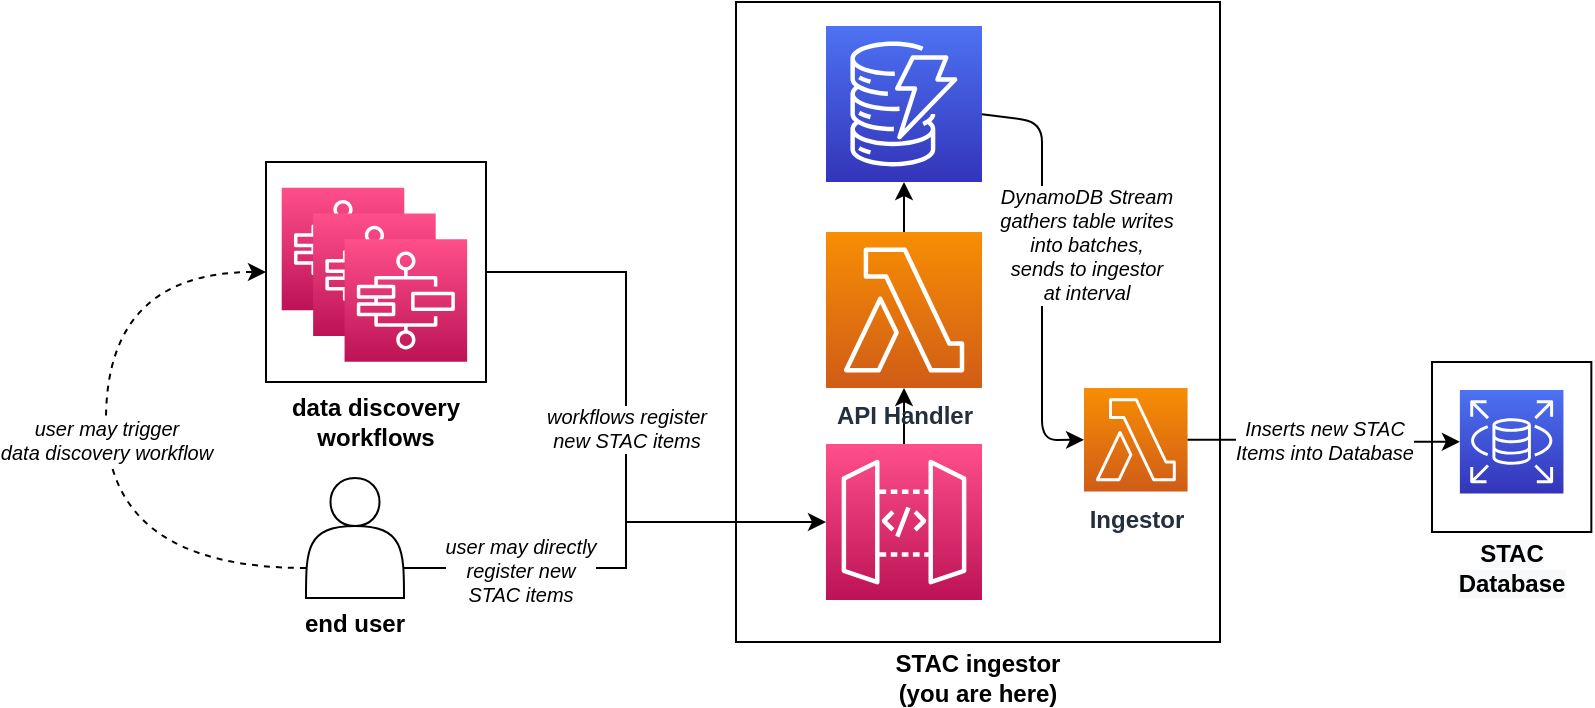 <mxfile>
    <diagram id="C6awfudmIj2i-8Lco_9b" name="Page-1">
        <mxGraphModel dx="312" dy="213" grid="0" gridSize="10" guides="1" tooltips="1" connect="1" arrows="1" fold="1" page="1" pageScale="1" pageWidth="850" pageHeight="1100" math="0" shadow="0">
            <root>
                <mxCell id="0"/>
                <mxCell id="1" parent="0"/>
                <mxCell id="BolRn20qtU3Z9M9oc3L7-20" value="&lt;i style=&quot;color: rgb(0 , 0 , 0) ; font-family: &amp;#34;helvetica&amp;#34; ; font-size: 10px ; font-weight: 400 ; letter-spacing: normal ; text-align: center ; text-indent: 0px ; text-transform: none ; word-spacing: 0px&quot;&gt;workflows register &lt;br&gt;new STAC items&lt;/i&gt;" style="edgeStyle=orthogonalEdgeStyle;rounded=0;orthogonalLoop=1;jettySize=auto;html=1;entryX=0;entryY=0.5;entryDx=0;entryDy=0;entryPerimeter=0;fontSize=10;exitX=1;exitY=0.5;exitDx=0;exitDy=0;" parent="1" source="BolRn20qtU3Z9M9oc3L7-18" target="BolRn20qtU3Z9M9oc3L7-8" edge="1">
                    <mxGeometry x="-0.0" relative="1" as="geometry">
                        <Array as="points">
                            <mxPoint x="370" y="245"/>
                            <mxPoint x="370" y="370"/>
                        </Array>
                        <mxPoint as="offset"/>
                    </mxGeometry>
                </mxCell>
                <mxCell id="BolRn20qtU3Z9M9oc3L7-43" value="" style="group" parent="1" vertex="1" connectable="0">
                    <mxGeometry x="190" y="160" width="110" height="248" as="geometry"/>
                </mxCell>
                <mxCell id="BolRn20qtU3Z9M9oc3L7-38" value="" style="group" parent="BolRn20qtU3Z9M9oc3L7-43" vertex="1" connectable="0">
                    <mxGeometry y="30" width="110" height="120" as="geometry"/>
                </mxCell>
                <mxCell id="BolRn20qtU3Z9M9oc3L7-18" value="&lt;span style=&quot;font-weight: 700&quot;&gt;data discovery workflows&lt;/span&gt;" style="whiteSpace=wrap;html=1;aspect=fixed;verticalAlign=bottom;spacingBottom=-35;spacing=0;" parent="BolRn20qtU3Z9M9oc3L7-38" vertex="1">
                    <mxGeometry width="110" height="110" as="geometry"/>
                </mxCell>
                <mxCell id="BolRn20qtU3Z9M9oc3L7-1" value="" style="sketch=0;points=[[0,0,0],[0.25,0,0],[0.5,0,0],[0.75,0,0],[1,0,0],[0,1,0],[0.25,1,0],[0.5,1,0],[0.75,1,0],[1,1,0],[0,0.25,0],[0,0.5,0],[0,0.75,0],[1,0.25,0],[1,0.5,0],[1,0.75,0]];outlineConnect=0;fontColor=#232F3E;gradientColor=#FF4F8B;gradientDirection=north;fillColor=#BC1356;strokeColor=#ffffff;dashed=0;verticalLabelPosition=bottom;verticalAlign=top;align=center;html=1;fontSize=12;fontStyle=0;aspect=fixed;shape=mxgraph.aws4.resourceIcon;resIcon=mxgraph.aws4.step_functions;" parent="BolRn20qtU3Z9M9oc3L7-38" vertex="1">
                    <mxGeometry x="7.857" y="12.857" width="61.286" height="61.286" as="geometry"/>
                </mxCell>
                <mxCell id="BolRn20qtU3Z9M9oc3L7-2" value="" style="sketch=0;points=[[0,0,0],[0.25,0,0],[0.5,0,0],[0.75,0,0],[1,0,0],[0,1,0],[0.25,1,0],[0.5,1,0],[0.75,1,0],[1,1,0],[0,0.25,0],[0,0.5,0],[0,0.75,0],[1,0.25,0],[1,0.5,0],[1,0.75,0]];outlineConnect=0;fontColor=#232F3E;gradientColor=#FF4F8B;gradientDirection=north;fillColor=#BC1356;strokeColor=#ffffff;dashed=0;verticalLabelPosition=bottom;verticalAlign=top;align=center;html=1;fontSize=12;fontStyle=0;aspect=fixed;shape=mxgraph.aws4.resourceIcon;resIcon=mxgraph.aws4.step_functions;" parent="BolRn20qtU3Z9M9oc3L7-38" vertex="1">
                    <mxGeometry x="23.571" y="25.714" width="61.286" height="61.286" as="geometry"/>
                </mxCell>
                <mxCell id="BolRn20qtU3Z9M9oc3L7-3" value="" style="sketch=0;points=[[0,0,0],[0.25,0,0],[0.5,0,0],[0.75,0,0],[1,0,0],[0,1,0],[0.25,1,0],[0.5,1,0],[0.75,1,0],[1,1,0],[0,0.25,0],[0,0.5,0],[0,0.75,0],[1,0.25,0],[1,0.5,0],[1,0.75,0]];outlineConnect=0;fontColor=#232F3E;gradientColor=#FF4F8B;gradientDirection=north;fillColor=#BC1356;strokeColor=#ffffff;dashed=0;verticalLabelPosition=bottom;verticalAlign=bottom;align=center;html=1;fontSize=12;fontStyle=0;aspect=fixed;shape=mxgraph.aws4.resourceIcon;resIcon=mxgraph.aws4.step_functions;" parent="BolRn20qtU3Z9M9oc3L7-38" vertex="1">
                    <mxGeometry x="39.286" y="38.571" width="61.286" height="61.286" as="geometry"/>
                </mxCell>
                <mxCell id="BolRn20qtU3Z9M9oc3L7-45" value="&lt;i style=&quot;font-size: 10px;&quot;&gt;user may trigger &lt;br style=&quot;font-size: 10px;&quot;&gt;data discovery workflow&lt;/i&gt;" style="edgeStyle=orthogonalEdgeStyle;curved=1;rounded=0;orthogonalLoop=1;jettySize=auto;html=1;entryX=0;entryY=0.5;entryDx=0;entryDy=0;fontSize=10;exitX=0;exitY=0.75;exitDx=0;exitDy=0;dashed=1;" parent="BolRn20qtU3Z9M9oc3L7-43" source="BolRn20qtU3Z9M9oc3L7-41" target="BolRn20qtU3Z9M9oc3L7-18" edge="1">
                    <mxGeometry relative="1" as="geometry">
                        <Array as="points">
                            <mxPoint x="-80" y="233"/>
                            <mxPoint x="-80" y="85"/>
                        </Array>
                    </mxGeometry>
                </mxCell>
                <mxCell id="BolRn20qtU3Z9M9oc3L7-41" value="&lt;b style=&quot;font-size: 12px;&quot;&gt;end user&lt;/b&gt;" style="shape=actor;whiteSpace=wrap;html=1;labelBackgroundColor=none;fontSize=12;verticalAlign=bottom;spacingBottom=-20;spacing=0;" parent="BolRn20qtU3Z9M9oc3L7-43" vertex="1">
                    <mxGeometry x="20" y="188" width="49" height="60" as="geometry"/>
                </mxCell>
                <mxCell id="5" value="" style="group" parent="1" vertex="1" connectable="0">
                    <mxGeometry x="773" y="290" width="79.67" height="85" as="geometry"/>
                </mxCell>
                <mxCell id="BolRn20qtU3Z9M9oc3L7-36" value="&lt;span style=&quot;color: rgb(0 , 0 , 0) ; font-family: &amp;#34;helvetica&amp;#34; ; font-size: 12px ; font-style: normal ; font-weight: 700 ; letter-spacing: normal ; text-align: center ; text-indent: 0px ; text-transform: none ; word-spacing: 0px ; background-color: rgb(248 , 249 , 250) ; display: inline ; float: none&quot;&gt;STAC Database&lt;/span&gt;" style="rounded=0;whiteSpace=wrap;html=1;fontSize=10;verticalAlign=bottom;spacingBottom=-35;" parent="5" vertex="1">
                    <mxGeometry width="79.67" height="85" as="geometry"/>
                </mxCell>
                <mxCell id="BolRn20qtU3Z9M9oc3L7-23" value="" style="sketch=0;points=[[0,0,0],[0.25,0,0],[0.5,0,0],[0.75,0,0],[1,0,0],[0,1,0],[0.25,1,0],[0.5,1,0],[0.75,1,0],[1,1,0],[0,0.25,0],[0,0.5,0],[0,0.75,0],[1,0.25,0],[1,0.5,0],[1,0.75,0]];outlineConnect=0;fontColor=#232F3E;gradientColor=#4D72F3;gradientDirection=north;fillColor=#3334B9;strokeColor=#ffffff;dashed=0;verticalLabelPosition=bottom;verticalAlign=top;align=center;html=1;fontSize=12;fontStyle=0;aspect=fixed;shape=mxgraph.aws4.resourceIcon;resIcon=mxgraph.aws4.rds;" parent="5" vertex="1">
                    <mxGeometry x="13.943" y="14.002" width="51.787" height="51.787" as="geometry"/>
                </mxCell>
                <mxCell id="RfEghbo9T3Lm3zJ97IZA-1" value="" style="shape=image;verticalLabelPosition=bottom;labelBackgroundColor=default;verticalAlign=top;aspect=fixed;imageAspect=0;image=https://upload.wikimedia.org/wikipedia/commons/thumb/2/29/Postgresql_elephant.svg/1985px-Postgresql_elephant.svg.png;" parent="5" vertex="1">
                    <mxGeometry x="53" y="56" width="19.38" height="20" as="geometry"/>
                </mxCell>
                <mxCell id="7" value="" style="group;labelBackgroundColor=none;fontSize=10;" parent="1" vertex="1" connectable="0">
                    <mxGeometry x="425" y="110" width="257.06" height="320" as="geometry"/>
                </mxCell>
                <mxCell id="BolRn20qtU3Z9M9oc3L7-6" value="&lt;span style=&quot;font-weight: 700&quot;&gt;STAC ingestor&lt;/span&gt;&lt;br style=&quot;padding: 0px ; margin: 0px ; font-weight: 700&quot;&gt;&lt;span style=&quot;font-weight: 700&quot;&gt;(you are here)&lt;/span&gt;" style="rounded=0;whiteSpace=wrap;html=1;verticalAlign=bottom;spacingTop=0;spacingBottom=-35;labelBackgroundColor=default;fontColor=default;" parent="7" vertex="1">
                    <mxGeometry width="242" height="320" as="geometry"/>
                </mxCell>
                <mxCell id="BolRn20qtU3Z9M9oc3L7-7" value="" style="sketch=0;points=[[0,0,0],[0.25,0,0],[0.5,0,0],[0.75,0,0],[1,0,0],[0,1,0],[0.25,1,0],[0.5,1,0],[0.75,1,0],[1,1,0],[0,0.25,0],[0,0.5,0],[0,0.75,0],[1,0.25,0],[1,0.5,0],[1,0.75,0]];outlineConnect=0;fontColor=#232F3E;gradientColor=#4D72F3;gradientDirection=north;fillColor=#3334B9;strokeColor=#ffffff;dashed=0;verticalLabelPosition=bottom;verticalAlign=top;align=center;html=1;fontSize=12;fontStyle=0;aspect=fixed;shape=mxgraph.aws4.resourceIcon;resIcon=mxgraph.aws4.dynamodb;" parent="7" vertex="1">
                    <mxGeometry x="45.0" y="12" width="78" height="78" as="geometry"/>
                </mxCell>
                <mxCell id="BolRn20qtU3Z9M9oc3L7-8" value="" style="sketch=0;points=[[0,0,0],[0.25,0,0],[0.5,0,0],[0.75,0,0],[1,0,0],[0,1,0],[0.25,1,0],[0.5,1,0],[0.75,1,0],[1,1,0],[0,0.25,0],[0,0.5,0],[0,0.75,0],[1,0.25,0],[1,0.5,0],[1,0.75,0]];outlineConnect=0;fontColor=#232F3E;gradientColor=#FF4F8B;gradientDirection=north;fillColor=#BC1356;strokeColor=#ffffff;dashed=0;verticalLabelPosition=bottom;verticalAlign=top;align=center;html=1;fontSize=12;fontStyle=0;aspect=fixed;shape=mxgraph.aws4.resourceIcon;resIcon=mxgraph.aws4.api_gateway;" parent="7" vertex="1">
                    <mxGeometry x="45.0" y="221" width="78" height="78" as="geometry"/>
                </mxCell>
                <mxCell id="BolRn20qtU3Z9M9oc3L7-14" style="edgeStyle=orthogonalEdgeStyle;rounded=0;orthogonalLoop=1;jettySize=auto;html=1;exitX=0.5;exitY=0;exitDx=0;exitDy=0;exitPerimeter=0;" parent="7" source="BolRn20qtU3Z9M9oc3L7-26" target="BolRn20qtU3Z9M9oc3L7-7" edge="1">
                    <mxGeometry relative="1" as="geometry">
                        <mxPoint x="188" y="120" as="sourcePoint"/>
                    </mxGeometry>
                </mxCell>
                <mxCell id="BolRn20qtU3Z9M9oc3L7-13" style="edgeStyle=orthogonalEdgeStyle;rounded=0;orthogonalLoop=1;jettySize=auto;html=1;entryX=0.5;entryY=1;entryDx=0;entryDy=0;entryPerimeter=0;" parent="7" source="BolRn20qtU3Z9M9oc3L7-8" target="BolRn20qtU3Z9M9oc3L7-26" edge="1">
                    <mxGeometry relative="1" as="geometry">
                        <mxPoint x="188" y="192" as="targetPoint"/>
                    </mxGeometry>
                </mxCell>
                <mxCell id="BolRn20qtU3Z9M9oc3L7-26" value="API Handler" style="sketch=0;points=[[0,0,0],[0.25,0,0],[0.5,0,0],[0.75,0,0],[1,0,0],[0,1,0],[0.25,1,0],[0.5,1,0],[0.75,1,0],[1,1,0],[0,0.25,0],[0,0.5,0],[0,0.75,0],[1,0.25,0],[1,0.5,0],[1,0.75,0]];outlineConnect=0;fontColor=#232F3E;gradientColor=#F78E04;gradientDirection=north;fillColor=#D05C17;strokeColor=#ffffff;dashed=0;verticalLabelPosition=bottom;verticalAlign=top;align=center;html=1;fontSize=12;fontStyle=1;aspect=fixed;shape=mxgraph.aws4.resourceIcon;resIcon=mxgraph.aws4.lambda;" parent="7" vertex="1">
                    <mxGeometry x="45.0" y="115" width="78" height="78" as="geometry"/>
                </mxCell>
                <mxCell id="3" value="DynamoDB Stream&lt;br style=&quot;font-size: 10px&quot;&gt;gathers table writes &lt;br style=&quot;font-size: 10px&quot;&gt;into batches,&lt;br&gt;sends to ingestor &lt;br&gt;at interval" style="edgeStyle=none;html=1;entryX=0;entryY=0.5;entryDx=0;entryDy=0;entryPerimeter=0;fontStyle=2;fontSize=10;labelBackgroundColor=default;" parent="7" source="BolRn20qtU3Z9M9oc3L7-7" target="BolRn20qtU3Z9M9oc3L7-27" edge="1">
                    <mxGeometry x="-0.133" y="22" relative="1" as="geometry">
                        <Array as="points">
                            <mxPoint x="153" y="60"/>
                            <mxPoint x="153" y="219"/>
                        </Array>
                        <mxPoint as="offset"/>
                    </mxGeometry>
                </mxCell>
                <mxCell id="BolRn20qtU3Z9M9oc3L7-32" value="" style="group;fontStyle=0" parent="7" vertex="1" connectable="0">
                    <mxGeometry x="174.003" y="193.0" width="67.057" height="75.041" as="geometry"/>
                </mxCell>
                <mxCell id="BolRn20qtU3Z9M9oc3L7-27" value="&lt;b&gt;Ingestor&lt;/b&gt;" style="sketch=0;points=[[0,0,0],[0.25,0,0],[0.5,0,0],[0.75,0,0],[1,0,0],[0,1,0],[0.25,1,0],[0.5,1,0],[0.75,1,0],[1,1,0],[0,0.25,0],[0,0.5,0],[0,0.75,0],[1,0.25,0],[1,0.5,0],[1,0.75,0]];outlineConnect=0;fontColor=#232F3E;gradientColor=#F78E04;gradientDirection=north;fillColor=#D05C17;strokeColor=#ffffff;dashed=0;verticalLabelPosition=bottom;verticalAlign=top;align=center;html=1;fontSize=12;fontStyle=0;aspect=fixed;shape=mxgraph.aws4.resourceIcon;resIcon=mxgraph.aws4.lambda;" parent="BolRn20qtU3Z9M9oc3L7-32" vertex="1">
                    <mxGeometry width="51.787" height="51.787" as="geometry"/>
                </mxCell>
                <mxCell id="BolRn20qtU3Z9M9oc3L7-33" value="Inserts new STAC&lt;br&gt;Items&amp;nbsp;into&amp;nbsp;Database" style="edgeStyle=orthogonalEdgeStyle;rounded=1;orthogonalLoop=1;jettySize=auto;html=1;exitX=1;exitY=0.5;exitDx=0;exitDy=0;exitPerimeter=0;entryX=0;entryY=0.5;entryDx=0;entryDy=0;entryPerimeter=0;fontSize=10;fontStyle=2" parent="1" source="BolRn20qtU3Z9M9oc3L7-27" target="BolRn20qtU3Z9M9oc3L7-23" edge="1">
                    <mxGeometry relative="1" as="geometry"/>
                </mxCell>
                <mxCell id="BolRn20qtU3Z9M9oc3L7-42" style="edgeStyle=orthogonalEdgeStyle;rounded=0;orthogonalLoop=1;jettySize=auto;html=1;entryX=0;entryY=0.5;entryDx=0;entryDy=0;entryPerimeter=0;fontSize=10;exitX=1;exitY=0.75;exitDx=0;exitDy=0;" parent="1" source="BolRn20qtU3Z9M9oc3L7-41" target="BolRn20qtU3Z9M9oc3L7-8" edge="1">
                    <mxGeometry relative="1" as="geometry">
                        <Array as="points">
                            <mxPoint x="370" y="393"/>
                            <mxPoint x="370" y="370"/>
                        </Array>
                    </mxGeometry>
                </mxCell>
                <mxCell id="11" value="&lt;i&gt;user may directly&lt;br&gt;register new&lt;br&gt;STAC items&lt;/i&gt;" style="edgeLabel;html=1;align=center;verticalAlign=middle;resizable=0;points=[];fontSize=10;fontColor=default;" parent="BolRn20qtU3Z9M9oc3L7-42" vertex="1" connectable="0">
                    <mxGeometry x="-0.304" y="-1" relative="1" as="geometry">
                        <mxPoint x="-24" as="offset"/>
                    </mxGeometry>
                </mxCell>
            </root>
        </mxGraphModel>
    </diagram>
</mxfile>